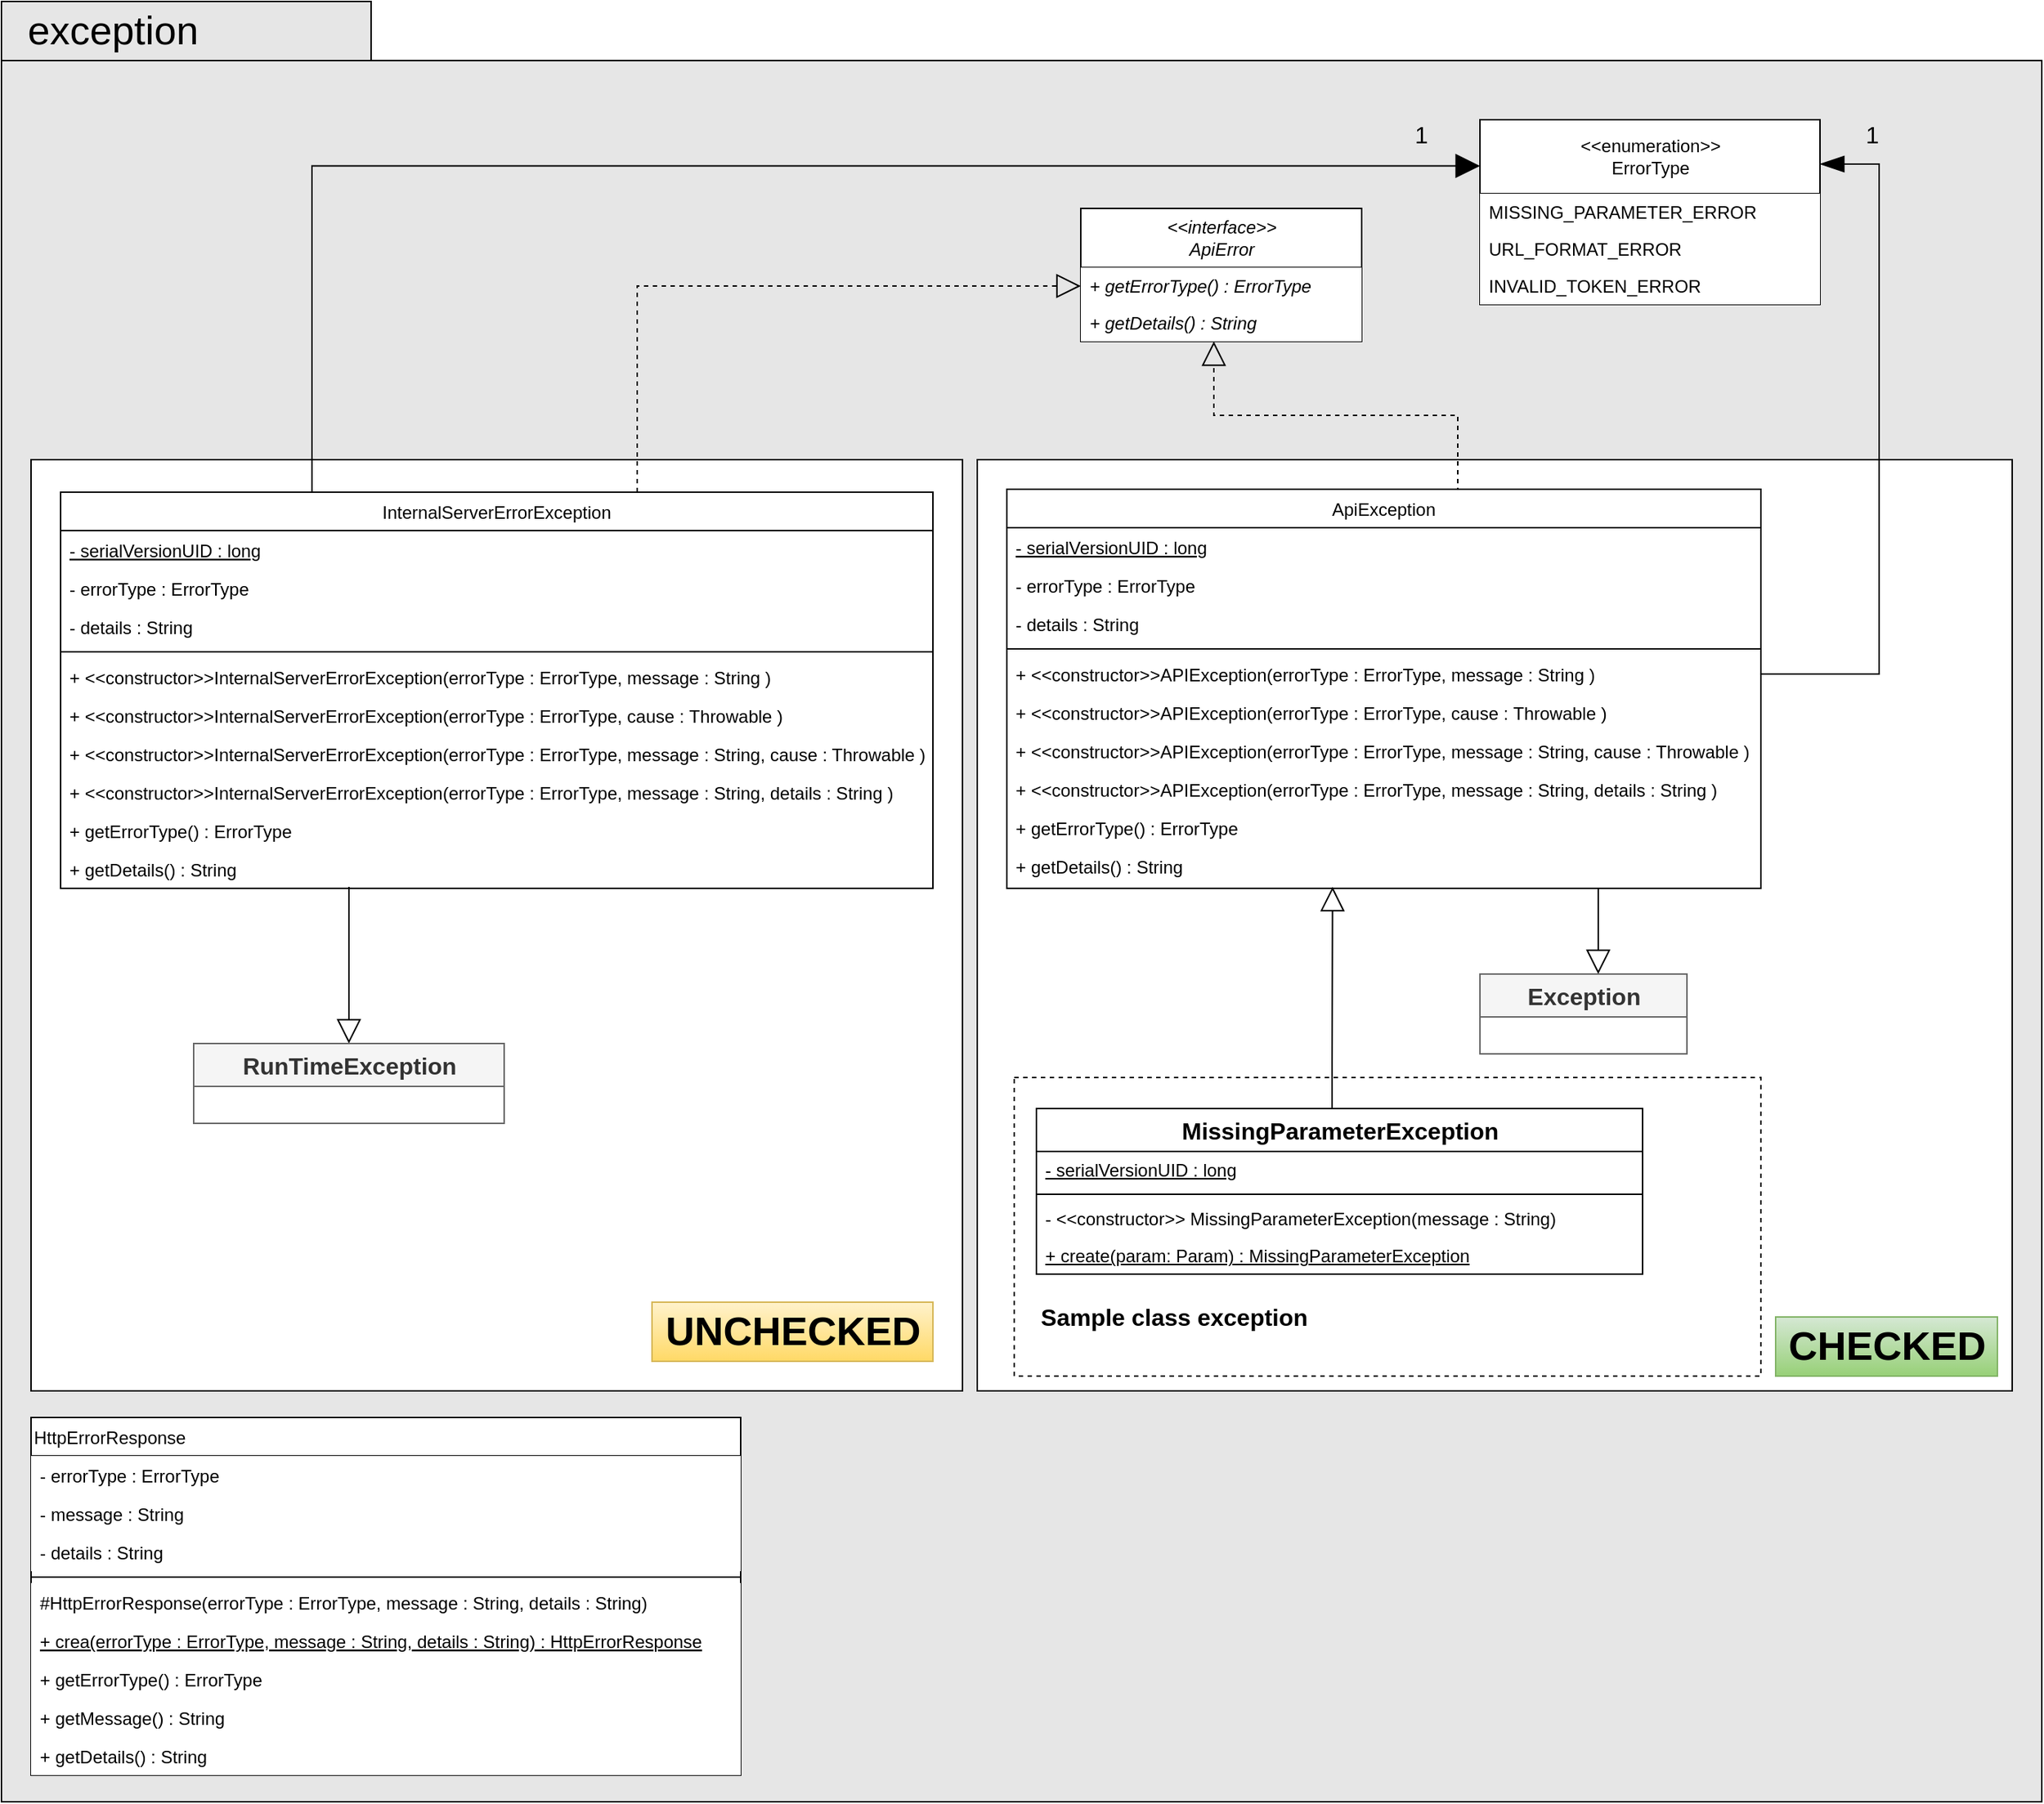 <mxfile version="14.1.8" type="device"><diagram id="C5RBs43oDa-KdzZeNtuy" name="Page-1"><mxGraphModel dx="2276" dy="652" grid="1" gridSize="10" guides="1" tooltips="1" connect="1" arrows="1" fold="1" page="1" pageScale="1" pageWidth="827" pageHeight="1169" math="0" shadow="0"><root><mxCell id="WIyWlLk6GJQsqaUBKTNV-0"/><mxCell id="WIyWlLk6GJQsqaUBKTNV-1" parent="WIyWlLk6GJQsqaUBKTNV-0"/><mxCell id="xCC1t0nb4YUld9js1xry-66" value="" style="shape=folder;fontStyle=1;spacingTop=10;tabWidth=250;tabHeight=40;tabPosition=left;html=1;strokeColor=#000000;fontSize=27;align=left;fillColor=#E6E6E6;" vertex="1" parent="WIyWlLk6GJQsqaUBKTNV-1"><mxGeometry x="-670" y="32" width="1380" height="1218" as="geometry"/></mxCell><mxCell id="xCC1t0nb4YUld9js1xry-61" value="" style="rounded=0;whiteSpace=wrap;html=1;strokeColor=#000000;fontSize=16;align=left;" vertex="1" parent="WIyWlLk6GJQsqaUBKTNV-1"><mxGeometry x="-650" y="342" width="630" height="630" as="geometry"/></mxCell><mxCell id="xCC1t0nb4YUld9js1xry-59" value="" style="rounded=0;whiteSpace=wrap;html=1;strokeColor=#000000;fontSize=16;align=left;" vertex="1" parent="WIyWlLk6GJQsqaUBKTNV-1"><mxGeometry x="-10" y="342" width="700" height="630" as="geometry"/></mxCell><mxCell id="xCC1t0nb4YUld9js1xry-34" value="" style="rounded=0;whiteSpace=wrap;html=1;fontSize=16;align=left;dashed=1;" vertex="1" parent="WIyWlLk6GJQsqaUBKTNV-1"><mxGeometry x="15" y="760" width="505" height="202" as="geometry"/></mxCell><mxCell id="zkfFHV4jXpPFQw0GAbJ--0" value="ApiException" style="swimlane;fontStyle=0;align=center;verticalAlign=top;childLayout=stackLayout;horizontal=1;startSize=26;horizontalStack=0;resizeParent=1;resizeLast=0;collapsible=1;marginBottom=0;rounded=0;shadow=0;strokeWidth=1;" parent="WIyWlLk6GJQsqaUBKTNV-1" vertex="1"><mxGeometry x="10" y="362" width="510" height="270" as="geometry"><mxRectangle x="230" y="140" width="160" height="26" as="alternateBounds"/></mxGeometry></mxCell><mxCell id="xCC1t0nb4YUld9js1xry-39" value="- serialVersionUID : long" style="text;align=left;verticalAlign=top;spacingLeft=4;spacingRight=4;overflow=hidden;rotatable=0;points=[[0,0.5],[1,0.5]];portConstraint=eastwest;fontStyle=4" vertex="1" parent="zkfFHV4jXpPFQw0GAbJ--0"><mxGeometry y="26" width="510" height="26" as="geometry"/></mxCell><mxCell id="zkfFHV4jXpPFQw0GAbJ--1" value="- errorType : ErrorType " style="text;align=left;verticalAlign=top;spacingLeft=4;spacingRight=4;overflow=hidden;rotatable=0;points=[[0,0.5],[1,0.5]];portConstraint=eastwest;" parent="zkfFHV4jXpPFQw0GAbJ--0" vertex="1"><mxGeometry y="52" width="510" height="26" as="geometry"/></mxCell><mxCell id="zkfFHV4jXpPFQw0GAbJ--2" value="- details : String" style="text;align=left;verticalAlign=top;spacingLeft=4;spacingRight=4;overflow=hidden;rotatable=0;points=[[0,0.5],[1,0.5]];portConstraint=eastwest;rounded=0;shadow=0;html=0;" parent="zkfFHV4jXpPFQw0GAbJ--0" vertex="1"><mxGeometry y="78" width="510" height="26" as="geometry"/></mxCell><mxCell id="zkfFHV4jXpPFQw0GAbJ--4" value="" style="line;html=1;strokeWidth=1;align=left;verticalAlign=middle;spacingTop=-1;spacingLeft=3;spacingRight=3;rotatable=0;labelPosition=right;points=[];portConstraint=eastwest;" parent="zkfFHV4jXpPFQw0GAbJ--0" vertex="1"><mxGeometry y="104" width="510" height="8" as="geometry"/></mxCell><mxCell id="xCC1t0nb4YUld9js1xry-1" value="+ &lt;&lt;constructor&gt;&gt;APIException(errorType : ErrorType, message : String )" style="text;align=left;verticalAlign=top;spacingLeft=4;spacingRight=4;overflow=hidden;rotatable=0;points=[[0,0.5],[1,0.5]];portConstraint=eastwest;" vertex="1" parent="zkfFHV4jXpPFQw0GAbJ--0"><mxGeometry y="112" width="510" height="26" as="geometry"/></mxCell><mxCell id="xCC1t0nb4YUld9js1xry-6" value="+ &lt;&lt;constructor&gt;&gt;APIException(errorType : ErrorType, cause : Throwable )" style="text;align=left;verticalAlign=top;spacingLeft=4;spacingRight=4;overflow=hidden;rotatable=0;points=[[0,0.5],[1,0.5]];portConstraint=eastwest;" vertex="1" parent="zkfFHV4jXpPFQw0GAbJ--0"><mxGeometry y="138" width="510" height="26" as="geometry"/></mxCell><mxCell id="xCC1t0nb4YUld9js1xry-7" value="+ &lt;&lt;constructor&gt;&gt;APIException(errorType : ErrorType, message : String, cause : Throwable )" style="text;align=left;verticalAlign=top;spacingLeft=4;spacingRight=4;overflow=hidden;rotatable=0;points=[[0,0.5],[1,0.5]];portConstraint=eastwest;" vertex="1" parent="zkfFHV4jXpPFQw0GAbJ--0"><mxGeometry y="164" width="510" height="26" as="geometry"/></mxCell><mxCell id="xCC1t0nb4YUld9js1xry-8" value="+ &lt;&lt;constructor&gt;&gt;APIException(errorType : ErrorType, message : String, details : String )" style="text;align=left;verticalAlign=top;spacingLeft=4;spacingRight=4;overflow=hidden;rotatable=0;points=[[0,0.5],[1,0.5]];portConstraint=eastwest;" vertex="1" parent="zkfFHV4jXpPFQw0GAbJ--0"><mxGeometry y="190" width="510" height="26" as="geometry"/></mxCell><mxCell id="zkfFHV4jXpPFQw0GAbJ--5" value="+ getErrorType() : ErrorType" style="text;align=left;verticalAlign=top;spacingLeft=4;spacingRight=4;overflow=hidden;rotatable=0;points=[[0,0.5],[1,0.5]];portConstraint=eastwest;" parent="zkfFHV4jXpPFQw0GAbJ--0" vertex="1"><mxGeometry y="216" width="510" height="26" as="geometry"/></mxCell><mxCell id="xCC1t0nb4YUld9js1xry-0" value="+ getDetails() : String" style="text;align=left;verticalAlign=top;spacingLeft=4;spacingRight=4;overflow=hidden;rotatable=0;points=[[0,0.5],[1,0.5]];portConstraint=eastwest;" vertex="1" parent="zkfFHV4jXpPFQw0GAbJ--0"><mxGeometry y="242" width="510" height="26" as="geometry"/></mxCell><mxCell id="xCC1t0nb4YUld9js1xry-2" value="&amp;lt;&amp;lt;interface&amp;gt;&amp;gt;&lt;br&gt;ApiError" style="swimlane;fontStyle=2;align=center;verticalAlign=middle;childLayout=stackLayout;horizontal=1;startSize=40;horizontalStack=0;resizeParent=1;resizeParentMax=0;resizeLast=0;collapsible=0;marginBottom=0;html=1;" vertex="1" parent="WIyWlLk6GJQsqaUBKTNV-1"><mxGeometry x="60" y="172" width="190" height="90" as="geometry"/></mxCell><mxCell id="xCC1t0nb4YUld9js1xry-3" value="+ getErrorType() : ErrorType&amp;nbsp;" style="text;html=1;align=left;verticalAlign=middle;spacingLeft=4;spacingRight=4;overflow=hidden;rotatable=0;points=[[0,0.5],[1,0.5]];portConstraint=eastwest;fontStyle=2;fillColor=#ffffff;" vertex="1" parent="xCC1t0nb4YUld9js1xry-2"><mxGeometry y="40" width="190" height="25" as="geometry"/></mxCell><mxCell id="xCC1t0nb4YUld9js1xry-4" value="+ getDetails() : String&amp;nbsp;" style="text;html=1;align=left;verticalAlign=middle;spacingLeft=4;spacingRight=4;overflow=hidden;rotatable=0;points=[[0,0.5],[1,0.5]];portConstraint=eastwest;fontStyle=2;fillColor=#ffffff;" vertex="1" parent="xCC1t0nb4YUld9js1xry-2"><mxGeometry y="65" width="190" height="25" as="geometry"/></mxCell><mxCell id="xCC1t0nb4YUld9js1xry-5" style="edgeStyle=orthogonalEdgeStyle;rounded=0;orthogonalLoop=1;jettySize=auto;html=1;exitX=0.5;exitY=0;exitDx=0;exitDy=0;endArrow=block;endFill=0;dashed=1;strokeWidth=1;endSize=14;" edge="1" parent="WIyWlLk6GJQsqaUBKTNV-1" source="zkfFHV4jXpPFQw0GAbJ--0"><mxGeometry relative="1" as="geometry"><mxPoint x="150" y="262" as="targetPoint"/><Array as="points"><mxPoint x="315" y="312"/><mxPoint x="150" y="312"/></Array></mxGeometry></mxCell><mxCell id="xCC1t0nb4YUld9js1xry-12" value="&amp;lt;&amp;lt;enumeration&amp;gt;&amp;gt;&lt;br&gt;ErrorType" style="swimlane;fontStyle=0;align=center;verticalAlign=middle;childLayout=stackLayout;horizontal=1;startSize=50;horizontalStack=0;resizeParent=1;resizeParentMax=0;resizeLast=0;collapsible=0;marginBottom=0;html=1;" vertex="1" parent="WIyWlLk6GJQsqaUBKTNV-1"><mxGeometry x="330" y="112" width="230" height="125" as="geometry"/></mxCell><mxCell id="xCC1t0nb4YUld9js1xry-14" value="MISSING_PARAMETER_ERROR" style="text;html=1;strokeColor=none;align=left;verticalAlign=middle;spacingLeft=4;spacingRight=4;overflow=hidden;rotatable=0;points=[[0,0.5],[1,0.5]];portConstraint=eastwest;fillColor=#ffffff;" vertex="1" parent="xCC1t0nb4YUld9js1xry-12"><mxGeometry y="50" width="230" height="25" as="geometry"/></mxCell><mxCell id="xCC1t0nb4YUld9js1xry-15" value="URL_FORMAT_ERROR" style="text;html=1;strokeColor=none;align=left;verticalAlign=middle;spacingLeft=4;spacingRight=4;overflow=hidden;rotatable=0;points=[[0,0.5],[1,0.5]];portConstraint=eastwest;fillColor=#ffffff;" vertex="1" parent="xCC1t0nb4YUld9js1xry-12"><mxGeometry y="75" width="230" height="25" as="geometry"/></mxCell><mxCell id="xCC1t0nb4YUld9js1xry-16" value="INVALID_TOKEN_ERROR" style="text;html=1;strokeColor=none;align=left;verticalAlign=middle;spacingLeft=4;spacingRight=4;overflow=hidden;rotatable=0;points=[[0,0.5],[1,0.5]];portConstraint=eastwest;fillColor=#ffffff;" vertex="1" parent="xCC1t0nb4YUld9js1xry-12"><mxGeometry y="100" width="230" height="25" as="geometry"/></mxCell><mxCell id="xCC1t0nb4YUld9js1xry-19" style="edgeStyle=orthogonalEdgeStyle;rounded=0;orthogonalLoop=1;jettySize=auto;html=1;endArrow=blockThin;endFill=1;endSize=14;exitX=1;exitY=0.5;exitDx=0;exitDy=0;" edge="1" parent="WIyWlLk6GJQsqaUBKTNV-1" source="xCC1t0nb4YUld9js1xry-1"><mxGeometry relative="1" as="geometry"><mxPoint x="550" y="487" as="sourcePoint"/><mxPoint x="560" y="142" as="targetPoint"/><Array as="points"><mxPoint x="600" y="487"/><mxPoint x="600" y="142"/><mxPoint x="560" y="142"/></Array></mxGeometry></mxCell><mxCell id="xCC1t0nb4YUld9js1xry-20" value="1" style="text;html=1;align=center;verticalAlign=middle;resizable=0;points=[];autosize=1;fontSize=16;" vertex="1" parent="WIyWlLk6GJQsqaUBKTNV-1"><mxGeometry x="585" y="112" width="20" height="20" as="geometry"/></mxCell><mxCell id="xCC1t0nb4YUld9js1xry-24" style="edgeStyle=orthogonalEdgeStyle;rounded=0;orthogonalLoop=1;jettySize=auto;html=1;endArrow=none;endFill=0;fontSize=16;endSize=6;startArrow=block;startFill=0;startSize=14;" edge="1" parent="WIyWlLk6GJQsqaUBKTNV-1" source="xCC1t0nb4YUld9js1xry-21"><mxGeometry relative="1" as="geometry"><mxPoint x="410" y="632" as="targetPoint"/><Array as="points"><mxPoint x="410" y="660"/><mxPoint x="410" y="660"/></Array></mxGeometry></mxCell><mxCell id="xCC1t0nb4YUld9js1xry-21" value="Exception" style="swimlane;fontStyle=1;align=center;verticalAlign=middle;childLayout=stackLayout;horizontal=1;startSize=29;horizontalStack=0;resizeParent=1;resizeParentMax=0;resizeLast=0;collapsible=0;marginBottom=0;html=1;fontSize=16;fillColor=#f5f5f5;strokeColor=#666666;fontColor=#333333;" vertex="1" parent="WIyWlLk6GJQsqaUBKTNV-1"><mxGeometry x="330" y="690" width="140" height="54" as="geometry"/></mxCell><mxCell id="xCC1t0nb4YUld9js1xry-29" style="edgeStyle=orthogonalEdgeStyle;rounded=0;orthogonalLoop=1;jettySize=auto;html=1;endArrow=block;endFill=0;endSize=14;strokeWidth=1;fontSize=16;entryX=0.432;entryY=1.038;entryDx=0;entryDy=0;entryPerimeter=0;" edge="1" parent="WIyWlLk6GJQsqaUBKTNV-1" source="xCC1t0nb4YUld9js1xry-25" target="xCC1t0nb4YUld9js1xry-0"><mxGeometry relative="1" as="geometry"><mxPoint x="230" y="612" as="targetPoint"/><Array as="points"><mxPoint x="230" y="750"/><mxPoint x="230" y="750"/></Array></mxGeometry></mxCell><mxCell id="xCC1t0nb4YUld9js1xry-25" value="MissingParameterException" style="swimlane;fontStyle=1;align=center;verticalAlign=middle;childLayout=stackLayout;horizontal=1;startSize=29;horizontalStack=0;resizeParent=1;resizeParentMax=0;resizeLast=0;collapsible=0;marginBottom=0;html=1;fontSize=16;" vertex="1" parent="WIyWlLk6GJQsqaUBKTNV-1"><mxGeometry x="30" y="781" width="410" height="112" as="geometry"/></mxCell><mxCell id="xCC1t0nb4YUld9js1xry-27" value="&lt;u&gt;-&amp;nbsp;serialVersionUID : long&lt;/u&gt;" style="text;html=1;strokeColor=none;fillColor=none;align=left;verticalAlign=middle;spacingLeft=4;spacingRight=4;overflow=hidden;rotatable=0;points=[[0,0.5],[1,0.5]];portConstraint=eastwest;" vertex="1" parent="xCC1t0nb4YUld9js1xry-25"><mxGeometry y="29" width="410" height="25" as="geometry"/></mxCell><mxCell id="xCC1t0nb4YUld9js1xry-38" value="" style="line;strokeWidth=1;fillColor=none;align=left;verticalAlign=middle;spacingTop=-1;spacingLeft=3;spacingRight=3;rotatable=0;labelPosition=right;points=[];portConstraint=eastwest;fontSize=16;" vertex="1" parent="xCC1t0nb4YUld9js1xry-25"><mxGeometry y="54" width="410" height="8" as="geometry"/></mxCell><mxCell id="xCC1t0nb4YUld9js1xry-37" value="- &amp;lt;&amp;lt;constructor&amp;gt;&amp;gt; MissingParameterException(message :&amp;nbsp;String)" style="text;html=1;strokeColor=none;fillColor=none;align=left;verticalAlign=middle;spacingLeft=4;spacingRight=4;overflow=hidden;rotatable=0;points=[[0,0.5],[1,0.5]];portConstraint=eastwest;" vertex="1" parent="xCC1t0nb4YUld9js1xry-25"><mxGeometry y="62" width="410" height="25" as="geometry"/></mxCell><mxCell id="xCC1t0nb4YUld9js1xry-28" value="+ create(param:&amp;nbsp;Param) : MissingParameterException" style="text;html=1;strokeColor=none;fillColor=none;align=left;verticalAlign=middle;spacingLeft=4;spacingRight=4;overflow=hidden;rotatable=0;points=[[0,0.5],[1,0.5]];portConstraint=eastwest;fontStyle=4" vertex="1" parent="xCC1t0nb4YUld9js1xry-25"><mxGeometry y="87" width="410" height="25" as="geometry"/></mxCell><mxCell id="xCC1t0nb4YUld9js1xry-35" value="Sample class exception&amp;nbsp;" style="text;html=1;align=center;verticalAlign=middle;resizable=0;points=[];autosize=1;fontSize=16;fontStyle=1" vertex="1" parent="WIyWlLk6GJQsqaUBKTNV-1"><mxGeometry x="25" y="912" width="200" height="20" as="geometry"/></mxCell><mxCell id="xCC1t0nb4YUld9js1xry-51" style="edgeStyle=orthogonalEdgeStyle;rounded=0;orthogonalLoop=1;jettySize=auto;html=1;entryX=0;entryY=0.5;entryDx=0;entryDy=0;startArrow=none;startFill=0;startSize=6;endArrow=block;endFill=0;endSize=14;strokeWidth=1;fontSize=16;dashed=1;" edge="1" parent="WIyWlLk6GJQsqaUBKTNV-1" source="xCC1t0nb4YUld9js1xry-40" target="xCC1t0nb4YUld9js1xry-3"><mxGeometry relative="1" as="geometry"><Array as="points"><mxPoint x="-240" y="225"/></Array></mxGeometry></mxCell><mxCell id="xCC1t0nb4YUld9js1xry-55" style="edgeStyle=orthogonalEdgeStyle;rounded=0;orthogonalLoop=1;jettySize=auto;html=1;entryX=0;entryY=0.25;entryDx=0;entryDy=0;startArrow=none;startFill=0;startSize=6;endArrow=block;endFill=1;endSize=14;strokeWidth=1;fontSize=16;" edge="1" parent="WIyWlLk6GJQsqaUBKTNV-1" source="xCC1t0nb4YUld9js1xry-40" target="xCC1t0nb4YUld9js1xry-12"><mxGeometry relative="1" as="geometry"><Array as="points"><mxPoint x="-460" y="143"/></Array></mxGeometry></mxCell><mxCell id="xCC1t0nb4YUld9js1xry-40" value="InternalServerErrorException" style="swimlane;fontStyle=0;align=center;verticalAlign=top;childLayout=stackLayout;horizontal=1;startSize=26;horizontalStack=0;resizeParent=1;resizeLast=0;collapsible=1;marginBottom=0;rounded=0;shadow=0;strokeWidth=1;" vertex="1" parent="WIyWlLk6GJQsqaUBKTNV-1"><mxGeometry x="-630" y="364" width="590" height="268" as="geometry"><mxRectangle x="230" y="140" width="160" height="26" as="alternateBounds"/></mxGeometry></mxCell><mxCell id="xCC1t0nb4YUld9js1xry-41" value="- serialVersionUID : long" style="text;align=left;verticalAlign=top;spacingLeft=4;spacingRight=4;overflow=hidden;rotatable=0;points=[[0,0.5],[1,0.5]];portConstraint=eastwest;fontStyle=4" vertex="1" parent="xCC1t0nb4YUld9js1xry-40"><mxGeometry y="26" width="590" height="26" as="geometry"/></mxCell><mxCell id="xCC1t0nb4YUld9js1xry-42" value="- errorType : ErrorType " style="text;align=left;verticalAlign=top;spacingLeft=4;spacingRight=4;overflow=hidden;rotatable=0;points=[[0,0.5],[1,0.5]];portConstraint=eastwest;" vertex="1" parent="xCC1t0nb4YUld9js1xry-40"><mxGeometry y="52" width="590" height="26" as="geometry"/></mxCell><mxCell id="xCC1t0nb4YUld9js1xry-43" value="- details : String" style="text;align=left;verticalAlign=top;spacingLeft=4;spacingRight=4;overflow=hidden;rotatable=0;points=[[0,0.5],[1,0.5]];portConstraint=eastwest;rounded=0;shadow=0;html=0;" vertex="1" parent="xCC1t0nb4YUld9js1xry-40"><mxGeometry y="78" width="590" height="26" as="geometry"/></mxCell><mxCell id="xCC1t0nb4YUld9js1xry-44" value="" style="line;html=1;strokeWidth=1;align=left;verticalAlign=middle;spacingTop=-1;spacingLeft=3;spacingRight=3;rotatable=0;labelPosition=right;points=[];portConstraint=eastwest;" vertex="1" parent="xCC1t0nb4YUld9js1xry-40"><mxGeometry y="104" width="590" height="8" as="geometry"/></mxCell><mxCell id="xCC1t0nb4YUld9js1xry-45" value="+ &lt;&lt;constructor&gt;&gt;InternalServerErrorException(errorType : ErrorType, message : String )" style="text;align=left;verticalAlign=top;spacingLeft=4;spacingRight=4;overflow=hidden;rotatable=0;points=[[0,0.5],[1,0.5]];portConstraint=eastwest;" vertex="1" parent="xCC1t0nb4YUld9js1xry-40"><mxGeometry y="112" width="590" height="26" as="geometry"/></mxCell><mxCell id="xCC1t0nb4YUld9js1xry-46" value="+ &lt;&lt;constructor&gt;&gt;InternalServerErrorException(errorType : ErrorType, cause : Throwable )" style="text;align=left;verticalAlign=top;spacingLeft=4;spacingRight=4;overflow=hidden;rotatable=0;points=[[0,0.5],[1,0.5]];portConstraint=eastwest;" vertex="1" parent="xCC1t0nb4YUld9js1xry-40"><mxGeometry y="138" width="590" height="26" as="geometry"/></mxCell><mxCell id="xCC1t0nb4YUld9js1xry-47" value="+ &lt;&lt;constructor&gt;&gt;InternalServerErrorException(errorType : ErrorType, message : String, cause : Throwable )" style="text;align=left;verticalAlign=top;spacingLeft=4;spacingRight=4;overflow=hidden;rotatable=0;points=[[0,0.5],[1,0.5]];portConstraint=eastwest;" vertex="1" parent="xCC1t0nb4YUld9js1xry-40"><mxGeometry y="164" width="590" height="26" as="geometry"/></mxCell><mxCell id="xCC1t0nb4YUld9js1xry-48" value="+ &lt;&lt;constructor&gt;&gt;InternalServerErrorException(errorType : ErrorType, message : String, details : String )" style="text;align=left;verticalAlign=top;spacingLeft=4;spacingRight=4;overflow=hidden;rotatable=0;points=[[0,0.5],[1,0.5]];portConstraint=eastwest;" vertex="1" parent="xCC1t0nb4YUld9js1xry-40"><mxGeometry y="190" width="590" height="26" as="geometry"/></mxCell><mxCell id="xCC1t0nb4YUld9js1xry-49" value="+ getErrorType() : ErrorType" style="text;align=left;verticalAlign=top;spacingLeft=4;spacingRight=4;overflow=hidden;rotatable=0;points=[[0,0.5],[1,0.5]];portConstraint=eastwest;" vertex="1" parent="xCC1t0nb4YUld9js1xry-40"><mxGeometry y="216" width="590" height="26" as="geometry"/></mxCell><mxCell id="xCC1t0nb4YUld9js1xry-50" value="+ getDetails() : String" style="text;align=left;verticalAlign=top;spacingLeft=4;spacingRight=4;overflow=hidden;rotatable=0;points=[[0,0.5],[1,0.5]];portConstraint=eastwest;" vertex="1" parent="xCC1t0nb4YUld9js1xry-40"><mxGeometry y="242" width="590" height="26" as="geometry"/></mxCell><mxCell id="xCC1t0nb4YUld9js1xry-57" style="edgeStyle=orthogonalEdgeStyle;rounded=0;orthogonalLoop=1;jettySize=auto;html=1;exitX=0.5;exitY=0;exitDx=0;exitDy=0;startArrow=block;startFill=0;startSize=14;endArrow=none;endFill=0;endSize=14;strokeWidth=1;fontSize=16;" edge="1" parent="WIyWlLk6GJQsqaUBKTNV-1" source="xCC1t0nb4YUld9js1xry-52"><mxGeometry relative="1" as="geometry"><mxPoint x="-435" y="631" as="targetPoint"/><Array as="points"><mxPoint x="-435" y="631"/></Array></mxGeometry></mxCell><mxCell id="xCC1t0nb4YUld9js1xry-52" value="RunTimeException" style="swimlane;fontStyle=1;align=center;verticalAlign=middle;childLayout=stackLayout;horizontal=1;startSize=29;horizontalStack=0;resizeParent=1;resizeParentMax=0;resizeLast=0;collapsible=0;marginBottom=0;html=1;fontSize=16;fillColor=#f5f5f5;strokeColor=#666666;fontColor=#333333;" vertex="1" parent="WIyWlLk6GJQsqaUBKTNV-1"><mxGeometry x="-540" y="737" width="210" height="54" as="geometry"/></mxCell><mxCell id="xCC1t0nb4YUld9js1xry-56" value="1" style="text;html=1;align=center;verticalAlign=middle;resizable=0;points=[];autosize=1;fontSize=16;" vertex="1" parent="WIyWlLk6GJQsqaUBKTNV-1"><mxGeometry x="280" y="112" width="20" height="20" as="geometry"/></mxCell><mxCell id="xCC1t0nb4YUld9js1xry-63" value="CHECKED" style="text;html=1;align=center;verticalAlign=middle;resizable=0;points=[];autosize=1;fontSize=27;fontStyle=1;gradientColor=#97d077;fillColor=#d5e8d4;strokeColor=#82b366;" vertex="1" parent="WIyWlLk6GJQsqaUBKTNV-1"><mxGeometry x="530" y="922" width="150" height="40" as="geometry"/></mxCell><mxCell id="xCC1t0nb4YUld9js1xry-64" value="UNCHECKED" style="text;html=1;align=center;verticalAlign=middle;resizable=0;points=[];autosize=1;fontSize=27;fontStyle=1;gradientColor=#ffd966;fillColor=#fff2cc;strokeColor=#d6b656;" vertex="1" parent="WIyWlLk6GJQsqaUBKTNV-1"><mxGeometry x="-230" y="912" width="190" height="40" as="geometry"/></mxCell><mxCell id="xCC1t0nb4YUld9js1xry-67" value="exception" style="text;html=1;align=center;verticalAlign=middle;resizable=0;points=[];autosize=1;fontSize=27;" vertex="1" parent="WIyWlLk6GJQsqaUBKTNV-1"><mxGeometry x="-660" y="32" width="130" height="40" as="geometry"/></mxCell><mxCell id="xCC1t0nb4YUld9js1xry-75" value="HttpErrorResponse" style="swimlane;fontStyle=0;childLayout=stackLayout;horizontal=1;startSize=26;horizontalStack=0;resizeParent=1;resizeParentMax=0;resizeLast=0;collapsible=1;marginBottom=0;strokeColor=#000000;fontSize=12;align=left;swimlaneFillColor=#ffffff;" vertex="1" parent="WIyWlLk6GJQsqaUBKTNV-1"><mxGeometry x="-650" y="990" width="480" height="242" as="geometry"/></mxCell><mxCell id="xCC1t0nb4YUld9js1xry-76" value="- errorType : ErrorType" style="text;strokeColor=none;align=left;verticalAlign=top;spacingLeft=4;spacingRight=4;overflow=hidden;rotatable=0;points=[[0,0.5],[1,0.5]];portConstraint=eastwest;fillColor=#ffffff;" vertex="1" parent="xCC1t0nb4YUld9js1xry-75"><mxGeometry y="26" width="480" height="26" as="geometry"/></mxCell><mxCell id="xCC1t0nb4YUld9js1xry-77" value="- message : String" style="text;strokeColor=none;align=left;verticalAlign=top;spacingLeft=4;spacingRight=4;overflow=hidden;rotatable=0;points=[[0,0.5],[1,0.5]];portConstraint=eastwest;fillColor=#ffffff;" vertex="1" parent="xCC1t0nb4YUld9js1xry-75"><mxGeometry y="52" width="480" height="26" as="geometry"/></mxCell><mxCell id="xCC1t0nb4YUld9js1xry-78" value="- details : String" style="text;strokeColor=none;align=left;verticalAlign=top;spacingLeft=4;spacingRight=4;overflow=hidden;rotatable=0;points=[[0,0.5],[1,0.5]];portConstraint=eastwest;fillColor=#ffffff;" vertex="1" parent="xCC1t0nb4YUld9js1xry-75"><mxGeometry y="78" width="480" height="26" as="geometry"/></mxCell><mxCell id="xCC1t0nb4YUld9js1xry-83" value="" style="line;html=1;strokeWidth=1;align=left;verticalAlign=middle;spacingTop=-1;spacingLeft=3;spacingRight=3;rotatable=0;labelPosition=right;points=[];portConstraint=eastwest;" vertex="1" parent="xCC1t0nb4YUld9js1xry-75"><mxGeometry y="104" width="480" height="8" as="geometry"/></mxCell><mxCell id="xCC1t0nb4YUld9js1xry-82" value="#HttpErrorResponse(errorType : ErrorType, message : String, details : String)" style="text;align=left;verticalAlign=top;spacingLeft=4;spacingRight=4;overflow=hidden;rotatable=0;points=[[0,0.5],[1,0.5]];portConstraint=eastwest;fillColor=#ffffff;" vertex="1" parent="xCC1t0nb4YUld9js1xry-75"><mxGeometry y="112" width="480" height="26" as="geometry"/></mxCell><mxCell id="xCC1t0nb4YUld9js1xry-91" value="+ crea(errorType : ErrorType, message : String, details : String) : HttpErrorResponse" style="text;align=left;verticalAlign=top;spacingLeft=4;spacingRight=4;overflow=hidden;rotatable=0;points=[[0,0.5],[1,0.5]];portConstraint=eastwest;fillColor=#ffffff;fontStyle=4" vertex="1" parent="xCC1t0nb4YUld9js1xry-75"><mxGeometry y="138" width="480" height="26" as="geometry"/></mxCell><mxCell id="xCC1t0nb4YUld9js1xry-90" value="+ getErrorType() : ErrorType" style="text;align=left;verticalAlign=top;spacingLeft=4;spacingRight=4;overflow=hidden;rotatable=0;points=[[0,0.5],[1,0.5]];portConstraint=eastwest;fillColor=#ffffff;" vertex="1" parent="xCC1t0nb4YUld9js1xry-75"><mxGeometry y="164" width="480" height="26" as="geometry"/></mxCell><mxCell id="xCC1t0nb4YUld9js1xry-87" value="+ getMessage() : String" style="text;align=left;verticalAlign=top;spacingLeft=4;spacingRight=4;overflow=hidden;rotatable=0;points=[[0,0.5],[1,0.5]];portConstraint=eastwest;fillColor=#ffffff;" vertex="1" parent="xCC1t0nb4YUld9js1xry-75"><mxGeometry y="190" width="480" height="26" as="geometry"/></mxCell><mxCell id="xCC1t0nb4YUld9js1xry-88" value="+ getDetails() : String" style="text;align=left;verticalAlign=top;spacingLeft=4;spacingRight=4;overflow=hidden;rotatable=0;points=[[0,0.5],[1,0.5]];portConstraint=eastwest;fillColor=#ffffff;" vertex="1" parent="xCC1t0nb4YUld9js1xry-75"><mxGeometry y="216" width="480" height="26" as="geometry"/></mxCell></root></mxGraphModel></diagram></mxfile>
